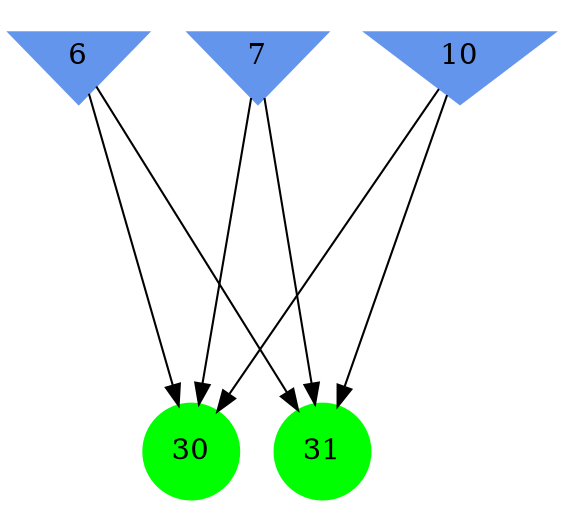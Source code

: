 digraph brain {
	ranksep=2.0;
	6 [shape=invtriangle,style=filled,color=cornflowerblue];
	7 [shape=invtriangle,style=filled,color=cornflowerblue];
	10 [shape=invtriangle,style=filled,color=cornflowerblue];
	30 [shape=circle,style=filled,color=green];
	31 [shape=circle,style=filled,color=green];
	6	->	31;
	6	->	30;
	10	->	31;
	10	->	30;
	7	->	31;
	7	->	30;
	{ rank=same; 6; 7; 10; }
	{ rank=same; }
	{ rank=same; 30; 31; }
}
